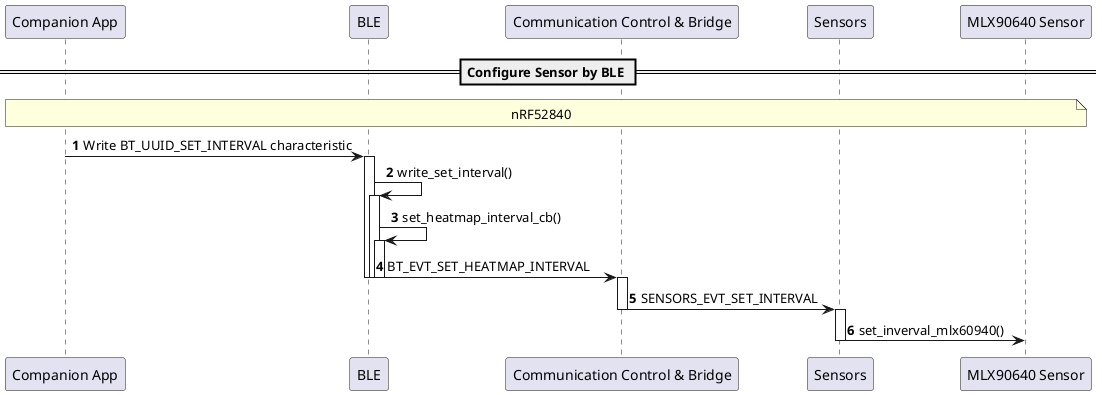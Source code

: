 @startuml
autonumber

== Configure Sensor by BLE ==

note across : nRF52840

participant "Companion App" as mobile_companion
participant "BLE" as nRF52840_ble
participant "Sensors" as nRF52840_sensors
participant "Communication Control & Bridge" as nRF52840_comm
participant "Sensors" as nRF52840_sensors
participant "MLX90640 Sensor" as nRF52840_mlx90640

mobile_companion -> nRF52840_ble ++ : Write BT_UUID_SET_INTERVAL characteristic
nRF52840_ble -> nRF52840_ble ++ : write_set_interval()
nRF52840_ble -> nRF52840_ble ++ : set_heatmap_interval_cb()
nRF52840_ble -> nRF52840_comm --++ : BT_EVT_SET_HEATMAP_INTERVAL
deactivate
deactivate
deactivate
nRF52840_comm -> nRF52840_sensors --++ : SENSORS_EVT_SET_INTERVAL
nRF52840_sensors -> nRF52840_mlx90640 -- : set_inverval_mlx60940()


@enduml
